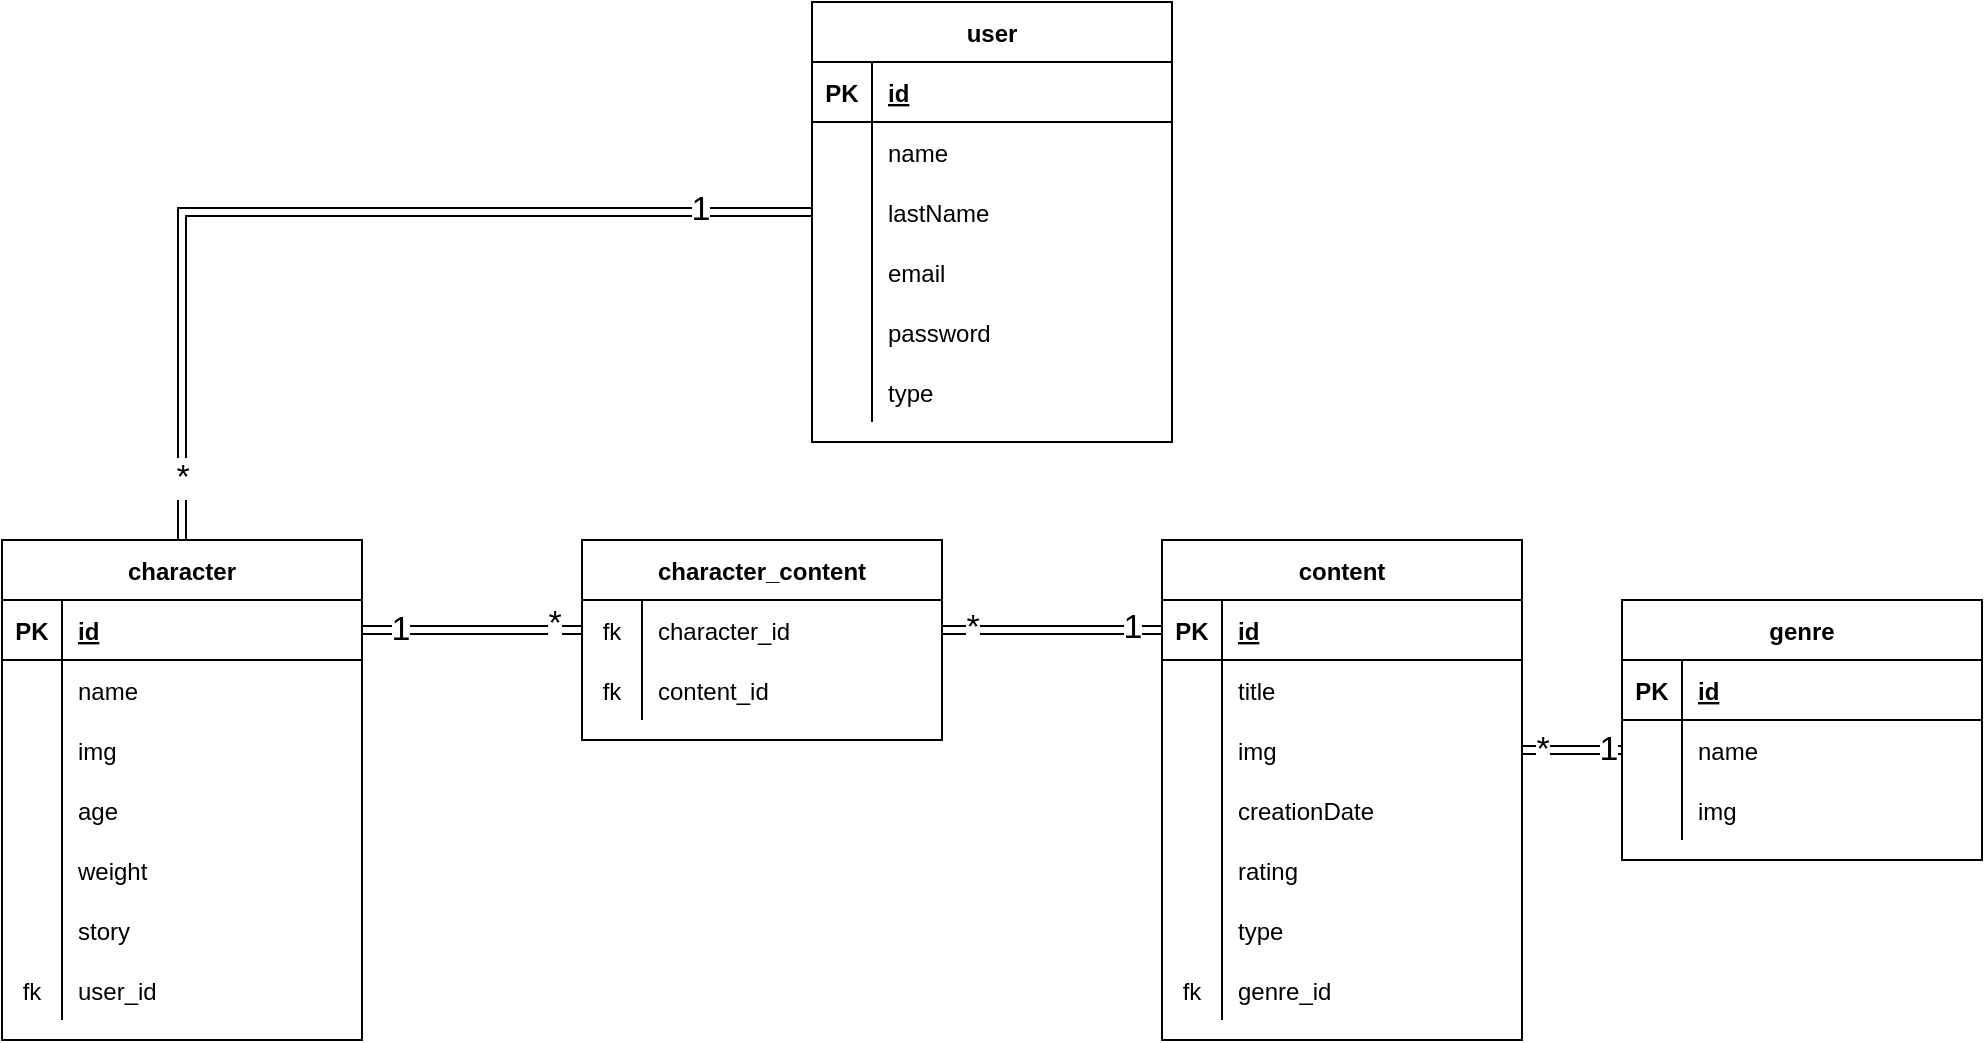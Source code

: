 <mxfile version="15.2.9" type="github" pages="2">
  <diagram id="C5RBs43oDa-KdzZeNtuy" name="Page-1">
    <mxGraphModel dx="925" dy="801" grid="1" gridSize="10" guides="1" tooltips="1" connect="1" arrows="1" fold="1" page="1" pageScale="1" pageWidth="1169" pageHeight="827" math="0" shadow="0">
      <root>
        <mxCell id="WIyWlLk6GJQsqaUBKTNV-0" />
        <mxCell id="WIyWlLk6GJQsqaUBKTNV-1" parent="WIyWlLk6GJQsqaUBKTNV-0" />
        <mxCell id="o0nJkp23As0G8Dm0HNmy-36" value="character" style="shape=table;startSize=30;container=1;collapsible=1;childLayout=tableLayout;fixedRows=1;rowLines=0;fontStyle=1;align=center;resizeLast=1;comic=0;" parent="WIyWlLk6GJQsqaUBKTNV-1" vertex="1">
          <mxGeometry x="90" y="429" width="180" height="250" as="geometry" />
        </mxCell>
        <mxCell id="o0nJkp23As0G8Dm0HNmy-37" value="" style="shape=partialRectangle;collapsible=0;dropTarget=0;pointerEvents=0;fillColor=none;top=0;left=0;bottom=1;right=0;points=[[0,0.5],[1,0.5]];portConstraint=eastwest;" parent="o0nJkp23As0G8Dm0HNmy-36" vertex="1">
          <mxGeometry y="30" width="180" height="30" as="geometry" />
        </mxCell>
        <mxCell id="o0nJkp23As0G8Dm0HNmy-38" value="PK" style="shape=partialRectangle;connectable=0;fillColor=none;top=0;left=0;bottom=0;right=0;fontStyle=1;overflow=hidden;" parent="o0nJkp23As0G8Dm0HNmy-37" vertex="1">
          <mxGeometry width="30" height="30" as="geometry">
            <mxRectangle width="30" height="30" as="alternateBounds" />
          </mxGeometry>
        </mxCell>
        <mxCell id="o0nJkp23As0G8Dm0HNmy-39" value="id" style="shape=partialRectangle;connectable=0;fillColor=none;top=0;left=0;bottom=0;right=0;align=left;spacingLeft=6;fontStyle=5;overflow=hidden;" parent="o0nJkp23As0G8Dm0HNmy-37" vertex="1">
          <mxGeometry x="30" width="150" height="30" as="geometry">
            <mxRectangle width="150" height="30" as="alternateBounds" />
          </mxGeometry>
        </mxCell>
        <mxCell id="o0nJkp23As0G8Dm0HNmy-40" value="" style="shape=partialRectangle;collapsible=0;dropTarget=0;pointerEvents=0;fillColor=none;top=0;left=0;bottom=0;right=0;points=[[0,0.5],[1,0.5]];portConstraint=eastwest;" parent="o0nJkp23As0G8Dm0HNmy-36" vertex="1">
          <mxGeometry y="60" width="180" height="30" as="geometry" />
        </mxCell>
        <mxCell id="o0nJkp23As0G8Dm0HNmy-41" value="" style="shape=partialRectangle;connectable=0;fillColor=none;top=0;left=0;bottom=0;right=0;editable=1;overflow=hidden;" parent="o0nJkp23As0G8Dm0HNmy-40" vertex="1">
          <mxGeometry width="30" height="30" as="geometry">
            <mxRectangle width="30" height="30" as="alternateBounds" />
          </mxGeometry>
        </mxCell>
        <mxCell id="o0nJkp23As0G8Dm0HNmy-42" value="name" style="shape=partialRectangle;connectable=0;fillColor=none;top=0;left=0;bottom=0;right=0;align=left;spacingLeft=6;overflow=hidden;" parent="o0nJkp23As0G8Dm0HNmy-40" vertex="1">
          <mxGeometry x="30" width="150" height="30" as="geometry">
            <mxRectangle width="150" height="30" as="alternateBounds" />
          </mxGeometry>
        </mxCell>
        <mxCell id="o0nJkp23As0G8Dm0HNmy-43" value="" style="shape=partialRectangle;collapsible=0;dropTarget=0;pointerEvents=0;fillColor=none;top=0;left=0;bottom=0;right=0;points=[[0,0.5],[1,0.5]];portConstraint=eastwest;" parent="o0nJkp23As0G8Dm0HNmy-36" vertex="1">
          <mxGeometry y="90" width="180" height="30" as="geometry" />
        </mxCell>
        <mxCell id="o0nJkp23As0G8Dm0HNmy-44" value="" style="shape=partialRectangle;connectable=0;fillColor=none;top=0;left=0;bottom=0;right=0;editable=1;overflow=hidden;" parent="o0nJkp23As0G8Dm0HNmy-43" vertex="1">
          <mxGeometry width="30" height="30" as="geometry">
            <mxRectangle width="30" height="30" as="alternateBounds" />
          </mxGeometry>
        </mxCell>
        <mxCell id="o0nJkp23As0G8Dm0HNmy-45" value="img" style="shape=partialRectangle;connectable=0;fillColor=none;top=0;left=0;bottom=0;right=0;align=left;spacingLeft=6;overflow=hidden;" parent="o0nJkp23As0G8Dm0HNmy-43" vertex="1">
          <mxGeometry x="30" width="150" height="30" as="geometry">
            <mxRectangle width="150" height="30" as="alternateBounds" />
          </mxGeometry>
        </mxCell>
        <mxCell id="o0nJkp23As0G8Dm0HNmy-46" value="" style="shape=partialRectangle;collapsible=0;dropTarget=0;pointerEvents=0;fillColor=none;top=0;left=0;bottom=0;right=0;points=[[0,0.5],[1,0.5]];portConstraint=eastwest;" parent="o0nJkp23As0G8Dm0HNmy-36" vertex="1">
          <mxGeometry y="120" width="180" height="30" as="geometry" />
        </mxCell>
        <mxCell id="o0nJkp23As0G8Dm0HNmy-47" value="" style="shape=partialRectangle;connectable=0;fillColor=none;top=0;left=0;bottom=0;right=0;editable=1;overflow=hidden;" parent="o0nJkp23As0G8Dm0HNmy-46" vertex="1">
          <mxGeometry width="30" height="30" as="geometry">
            <mxRectangle width="30" height="30" as="alternateBounds" />
          </mxGeometry>
        </mxCell>
        <mxCell id="o0nJkp23As0G8Dm0HNmy-48" value="age" style="shape=partialRectangle;connectable=0;fillColor=none;top=0;left=0;bottom=0;right=0;align=left;spacingLeft=6;overflow=hidden;" parent="o0nJkp23As0G8Dm0HNmy-46" vertex="1">
          <mxGeometry x="30" width="150" height="30" as="geometry">
            <mxRectangle width="150" height="30" as="alternateBounds" />
          </mxGeometry>
        </mxCell>
        <mxCell id="o0nJkp23As0G8Dm0HNmy-53" style="shape=partialRectangle;collapsible=0;dropTarget=0;pointerEvents=0;fillColor=none;top=0;left=0;bottom=0;right=0;points=[[0,0.5],[1,0.5]];portConstraint=eastwest;" parent="o0nJkp23As0G8Dm0HNmy-36" vertex="1">
          <mxGeometry y="150" width="180" height="30" as="geometry" />
        </mxCell>
        <mxCell id="o0nJkp23As0G8Dm0HNmy-54" style="shape=partialRectangle;connectable=0;fillColor=none;top=0;left=0;bottom=0;right=0;editable=1;overflow=hidden;" parent="o0nJkp23As0G8Dm0HNmy-53" vertex="1">
          <mxGeometry width="30" height="30" as="geometry">
            <mxRectangle width="30" height="30" as="alternateBounds" />
          </mxGeometry>
        </mxCell>
        <mxCell id="o0nJkp23As0G8Dm0HNmy-55" value="weight" style="shape=partialRectangle;connectable=0;fillColor=none;top=0;left=0;bottom=0;right=0;align=left;spacingLeft=6;overflow=hidden;" parent="o0nJkp23As0G8Dm0HNmy-53" vertex="1">
          <mxGeometry x="30" width="150" height="30" as="geometry">
            <mxRectangle width="150" height="30" as="alternateBounds" />
          </mxGeometry>
        </mxCell>
        <mxCell id="o0nJkp23As0G8Dm0HNmy-61" style="shape=partialRectangle;collapsible=0;dropTarget=0;pointerEvents=0;fillColor=none;top=0;left=0;bottom=0;right=0;points=[[0,0.5],[1,0.5]];portConstraint=eastwest;" parent="o0nJkp23As0G8Dm0HNmy-36" vertex="1">
          <mxGeometry y="180" width="180" height="30" as="geometry" />
        </mxCell>
        <mxCell id="o0nJkp23As0G8Dm0HNmy-62" style="shape=partialRectangle;connectable=0;fillColor=none;top=0;left=0;bottom=0;right=0;editable=1;overflow=hidden;" parent="o0nJkp23As0G8Dm0HNmy-61" vertex="1">
          <mxGeometry width="30" height="30" as="geometry">
            <mxRectangle width="30" height="30" as="alternateBounds" />
          </mxGeometry>
        </mxCell>
        <mxCell id="o0nJkp23As0G8Dm0HNmy-63" value="story" style="shape=partialRectangle;connectable=0;fillColor=none;top=0;left=0;bottom=0;right=0;align=left;spacingLeft=6;overflow=hidden;" parent="o0nJkp23As0G8Dm0HNmy-61" vertex="1">
          <mxGeometry x="30" width="150" height="30" as="geometry">
            <mxRectangle width="150" height="30" as="alternateBounds" />
          </mxGeometry>
        </mxCell>
        <mxCell id="1BX3ekUYuIO-wOVMaRBK-22" style="shape=partialRectangle;collapsible=0;dropTarget=0;pointerEvents=0;fillColor=none;top=0;left=0;bottom=0;right=0;points=[[0,0.5],[1,0.5]];portConstraint=eastwest;" vertex="1" parent="o0nJkp23As0G8Dm0HNmy-36">
          <mxGeometry y="210" width="180" height="30" as="geometry" />
        </mxCell>
        <mxCell id="1BX3ekUYuIO-wOVMaRBK-23" value="fk" style="shape=partialRectangle;connectable=0;fillColor=none;top=0;left=0;bottom=0;right=0;editable=1;overflow=hidden;" vertex="1" parent="1BX3ekUYuIO-wOVMaRBK-22">
          <mxGeometry width="30" height="30" as="geometry">
            <mxRectangle width="30" height="30" as="alternateBounds" />
          </mxGeometry>
        </mxCell>
        <mxCell id="1BX3ekUYuIO-wOVMaRBK-24" value="user_id" style="shape=partialRectangle;connectable=0;fillColor=none;top=0;left=0;bottom=0;right=0;align=left;spacingLeft=6;overflow=hidden;" vertex="1" parent="1BX3ekUYuIO-wOVMaRBK-22">
          <mxGeometry x="30" width="150" height="30" as="geometry">
            <mxRectangle width="150" height="30" as="alternateBounds" />
          </mxGeometry>
        </mxCell>
        <mxCell id="o0nJkp23As0G8Dm0HNmy-67" value="content" style="shape=table;startSize=30;container=1;collapsible=1;childLayout=tableLayout;fixedRows=1;rowLines=0;fontStyle=1;align=center;resizeLast=1;comic=0;" parent="WIyWlLk6GJQsqaUBKTNV-1" vertex="1">
          <mxGeometry x="670" y="429" width="180" height="250" as="geometry" />
        </mxCell>
        <mxCell id="o0nJkp23As0G8Dm0HNmy-68" value="" style="shape=partialRectangle;collapsible=0;dropTarget=0;pointerEvents=0;fillColor=none;top=0;left=0;bottom=1;right=0;points=[[0,0.5],[1,0.5]];portConstraint=eastwest;" parent="o0nJkp23As0G8Dm0HNmy-67" vertex="1">
          <mxGeometry y="30" width="180" height="30" as="geometry" />
        </mxCell>
        <mxCell id="o0nJkp23As0G8Dm0HNmy-69" value="PK" style="shape=partialRectangle;connectable=0;fillColor=none;top=0;left=0;bottom=0;right=0;fontStyle=1;overflow=hidden;" parent="o0nJkp23As0G8Dm0HNmy-68" vertex="1">
          <mxGeometry width="30" height="30" as="geometry">
            <mxRectangle width="30" height="30" as="alternateBounds" />
          </mxGeometry>
        </mxCell>
        <mxCell id="o0nJkp23As0G8Dm0HNmy-70" value="id" style="shape=partialRectangle;connectable=0;fillColor=none;top=0;left=0;bottom=0;right=0;align=left;spacingLeft=6;fontStyle=5;overflow=hidden;" parent="o0nJkp23As0G8Dm0HNmy-68" vertex="1">
          <mxGeometry x="30" width="150" height="30" as="geometry">
            <mxRectangle width="150" height="30" as="alternateBounds" />
          </mxGeometry>
        </mxCell>
        <mxCell id="o0nJkp23As0G8Dm0HNmy-71" value="" style="shape=partialRectangle;collapsible=0;dropTarget=0;pointerEvents=0;fillColor=none;top=0;left=0;bottom=0;right=0;points=[[0,0.5],[1,0.5]];portConstraint=eastwest;" parent="o0nJkp23As0G8Dm0HNmy-67" vertex="1">
          <mxGeometry y="60" width="180" height="30" as="geometry" />
        </mxCell>
        <mxCell id="o0nJkp23As0G8Dm0HNmy-72" value="" style="shape=partialRectangle;connectable=0;fillColor=none;top=0;left=0;bottom=0;right=0;editable=1;overflow=hidden;" parent="o0nJkp23As0G8Dm0HNmy-71" vertex="1">
          <mxGeometry width="30" height="30" as="geometry">
            <mxRectangle width="30" height="30" as="alternateBounds" />
          </mxGeometry>
        </mxCell>
        <mxCell id="o0nJkp23As0G8Dm0HNmy-73" value="title" style="shape=partialRectangle;connectable=0;fillColor=none;top=0;left=0;bottom=0;right=0;align=left;spacingLeft=6;overflow=hidden;" parent="o0nJkp23As0G8Dm0HNmy-71" vertex="1">
          <mxGeometry x="30" width="150" height="30" as="geometry">
            <mxRectangle width="150" height="30" as="alternateBounds" />
          </mxGeometry>
        </mxCell>
        <mxCell id="o0nJkp23As0G8Dm0HNmy-74" value="" style="shape=partialRectangle;collapsible=0;dropTarget=0;pointerEvents=0;fillColor=none;top=0;left=0;bottom=0;right=0;points=[[0,0.5],[1,0.5]];portConstraint=eastwest;" parent="o0nJkp23As0G8Dm0HNmy-67" vertex="1">
          <mxGeometry y="90" width="180" height="30" as="geometry" />
        </mxCell>
        <mxCell id="o0nJkp23As0G8Dm0HNmy-75" value="" style="shape=partialRectangle;connectable=0;fillColor=none;top=0;left=0;bottom=0;right=0;editable=1;overflow=hidden;" parent="o0nJkp23As0G8Dm0HNmy-74" vertex="1">
          <mxGeometry width="30" height="30" as="geometry">
            <mxRectangle width="30" height="30" as="alternateBounds" />
          </mxGeometry>
        </mxCell>
        <mxCell id="o0nJkp23As0G8Dm0HNmy-76" value="img" style="shape=partialRectangle;connectable=0;fillColor=none;top=0;left=0;bottom=0;right=0;align=left;spacingLeft=6;overflow=hidden;" parent="o0nJkp23As0G8Dm0HNmy-74" vertex="1">
          <mxGeometry x="30" width="150" height="30" as="geometry">
            <mxRectangle width="150" height="30" as="alternateBounds" />
          </mxGeometry>
        </mxCell>
        <mxCell id="o0nJkp23As0G8Dm0HNmy-77" value="" style="shape=partialRectangle;collapsible=0;dropTarget=0;pointerEvents=0;fillColor=none;top=0;left=0;bottom=0;right=0;points=[[0,0.5],[1,0.5]];portConstraint=eastwest;" parent="o0nJkp23As0G8Dm0HNmy-67" vertex="1">
          <mxGeometry y="120" width="180" height="30" as="geometry" />
        </mxCell>
        <mxCell id="o0nJkp23As0G8Dm0HNmy-78" value="" style="shape=partialRectangle;connectable=0;fillColor=none;top=0;left=0;bottom=0;right=0;editable=1;overflow=hidden;" parent="o0nJkp23As0G8Dm0HNmy-77" vertex="1">
          <mxGeometry width="30" height="30" as="geometry">
            <mxRectangle width="30" height="30" as="alternateBounds" />
          </mxGeometry>
        </mxCell>
        <mxCell id="o0nJkp23As0G8Dm0HNmy-79" value="creationDate" style="shape=partialRectangle;connectable=0;fillColor=none;top=0;left=0;bottom=0;right=0;align=left;spacingLeft=6;overflow=hidden;" parent="o0nJkp23As0G8Dm0HNmy-77" vertex="1">
          <mxGeometry x="30" width="150" height="30" as="geometry">
            <mxRectangle width="150" height="30" as="alternateBounds" />
          </mxGeometry>
        </mxCell>
        <mxCell id="o0nJkp23As0G8Dm0HNmy-80" style="shape=partialRectangle;collapsible=0;dropTarget=0;pointerEvents=0;fillColor=none;top=0;left=0;bottom=0;right=0;points=[[0,0.5],[1,0.5]];portConstraint=eastwest;" parent="o0nJkp23As0G8Dm0HNmy-67" vertex="1">
          <mxGeometry y="150" width="180" height="30" as="geometry" />
        </mxCell>
        <mxCell id="o0nJkp23As0G8Dm0HNmy-81" style="shape=partialRectangle;connectable=0;fillColor=none;top=0;left=0;bottom=0;right=0;editable=1;overflow=hidden;" parent="o0nJkp23As0G8Dm0HNmy-80" vertex="1">
          <mxGeometry width="30" height="30" as="geometry">
            <mxRectangle width="30" height="30" as="alternateBounds" />
          </mxGeometry>
        </mxCell>
        <mxCell id="o0nJkp23As0G8Dm0HNmy-82" value="rating" style="shape=partialRectangle;connectable=0;fillColor=none;top=0;left=0;bottom=0;right=0;align=left;spacingLeft=6;overflow=hidden;" parent="o0nJkp23As0G8Dm0HNmy-80" vertex="1">
          <mxGeometry x="30" width="150" height="30" as="geometry">
            <mxRectangle width="150" height="30" as="alternateBounds" />
          </mxGeometry>
        </mxCell>
        <mxCell id="o0nJkp23As0G8Dm0HNmy-105" style="shape=partialRectangle;collapsible=0;dropTarget=0;pointerEvents=0;fillColor=none;top=0;left=0;bottom=0;right=0;points=[[0,0.5],[1,0.5]];portConstraint=eastwest;" parent="o0nJkp23As0G8Dm0HNmy-67" vertex="1">
          <mxGeometry y="180" width="180" height="30" as="geometry" />
        </mxCell>
        <mxCell id="o0nJkp23As0G8Dm0HNmy-106" style="shape=partialRectangle;connectable=0;fillColor=none;top=0;left=0;bottom=0;right=0;editable=1;overflow=hidden;" parent="o0nJkp23As0G8Dm0HNmy-105" vertex="1">
          <mxGeometry width="30" height="30" as="geometry">
            <mxRectangle width="30" height="30" as="alternateBounds" />
          </mxGeometry>
        </mxCell>
        <mxCell id="o0nJkp23As0G8Dm0HNmy-107" value="type" style="shape=partialRectangle;connectable=0;fillColor=none;top=0;left=0;bottom=0;right=0;align=left;spacingLeft=6;overflow=hidden;" parent="o0nJkp23As0G8Dm0HNmy-105" vertex="1">
          <mxGeometry x="30" width="150" height="30" as="geometry">
            <mxRectangle width="150" height="30" as="alternateBounds" />
          </mxGeometry>
        </mxCell>
        <mxCell id="o0nJkp23As0G8Dm0HNmy-134" style="shape=partialRectangle;collapsible=0;dropTarget=0;pointerEvents=0;fillColor=none;top=0;left=0;bottom=0;right=0;points=[[0,0.5],[1,0.5]];portConstraint=eastwest;" parent="o0nJkp23As0G8Dm0HNmy-67" vertex="1">
          <mxGeometry y="210" width="180" height="30" as="geometry" />
        </mxCell>
        <mxCell id="o0nJkp23As0G8Dm0HNmy-135" value="fk" style="shape=partialRectangle;connectable=0;fillColor=none;top=0;left=0;bottom=0;right=0;editable=1;overflow=hidden;" parent="o0nJkp23As0G8Dm0HNmy-134" vertex="1">
          <mxGeometry width="30" height="30" as="geometry">
            <mxRectangle width="30" height="30" as="alternateBounds" />
          </mxGeometry>
        </mxCell>
        <mxCell id="o0nJkp23As0G8Dm0HNmy-136" value="genre_id" style="shape=partialRectangle;connectable=0;fillColor=none;top=0;left=0;bottom=0;right=0;align=left;spacingLeft=6;overflow=hidden;" parent="o0nJkp23As0G8Dm0HNmy-134" vertex="1">
          <mxGeometry x="30" width="150" height="30" as="geometry">
            <mxRectangle width="150" height="30" as="alternateBounds" />
          </mxGeometry>
        </mxCell>
        <mxCell id="o0nJkp23As0G8Dm0HNmy-89" value="genre" style="shape=table;startSize=30;container=1;collapsible=1;childLayout=tableLayout;fixedRows=1;rowLines=0;fontStyle=1;align=center;resizeLast=1;comic=0;" parent="WIyWlLk6GJQsqaUBKTNV-1" vertex="1">
          <mxGeometry x="900" y="459" width="180" height="130" as="geometry" />
        </mxCell>
        <mxCell id="o0nJkp23As0G8Dm0HNmy-90" value="" style="shape=partialRectangle;collapsible=0;dropTarget=0;pointerEvents=0;fillColor=none;top=0;left=0;bottom=1;right=0;points=[[0,0.5],[1,0.5]];portConstraint=eastwest;" parent="o0nJkp23As0G8Dm0HNmy-89" vertex="1">
          <mxGeometry y="30" width="180" height="30" as="geometry" />
        </mxCell>
        <mxCell id="o0nJkp23As0G8Dm0HNmy-91" value="PK" style="shape=partialRectangle;connectable=0;fillColor=none;top=0;left=0;bottom=0;right=0;fontStyle=1;overflow=hidden;" parent="o0nJkp23As0G8Dm0HNmy-90" vertex="1">
          <mxGeometry width="30" height="30" as="geometry">
            <mxRectangle width="30" height="30" as="alternateBounds" />
          </mxGeometry>
        </mxCell>
        <mxCell id="o0nJkp23As0G8Dm0HNmy-92" value="id" style="shape=partialRectangle;connectable=0;fillColor=none;top=0;left=0;bottom=0;right=0;align=left;spacingLeft=6;fontStyle=5;overflow=hidden;" parent="o0nJkp23As0G8Dm0HNmy-90" vertex="1">
          <mxGeometry x="30" width="150" height="30" as="geometry">
            <mxRectangle width="150" height="30" as="alternateBounds" />
          </mxGeometry>
        </mxCell>
        <mxCell id="o0nJkp23As0G8Dm0HNmy-93" value="" style="shape=partialRectangle;collapsible=0;dropTarget=0;pointerEvents=0;fillColor=none;top=0;left=0;bottom=0;right=0;points=[[0,0.5],[1,0.5]];portConstraint=eastwest;" parent="o0nJkp23As0G8Dm0HNmy-89" vertex="1">
          <mxGeometry y="60" width="180" height="30" as="geometry" />
        </mxCell>
        <mxCell id="o0nJkp23As0G8Dm0HNmy-94" value="" style="shape=partialRectangle;connectable=0;fillColor=none;top=0;left=0;bottom=0;right=0;editable=1;overflow=hidden;" parent="o0nJkp23As0G8Dm0HNmy-93" vertex="1">
          <mxGeometry width="30" height="30" as="geometry">
            <mxRectangle width="30" height="30" as="alternateBounds" />
          </mxGeometry>
        </mxCell>
        <mxCell id="o0nJkp23As0G8Dm0HNmy-95" value="name" style="shape=partialRectangle;connectable=0;fillColor=none;top=0;left=0;bottom=0;right=0;align=left;spacingLeft=6;overflow=hidden;" parent="o0nJkp23As0G8Dm0HNmy-93" vertex="1">
          <mxGeometry x="30" width="150" height="30" as="geometry">
            <mxRectangle width="150" height="30" as="alternateBounds" />
          </mxGeometry>
        </mxCell>
        <mxCell id="o0nJkp23As0G8Dm0HNmy-96" value="" style="shape=partialRectangle;collapsible=0;dropTarget=0;pointerEvents=0;fillColor=none;top=0;left=0;bottom=0;right=0;points=[[0,0.5],[1,0.5]];portConstraint=eastwest;" parent="o0nJkp23As0G8Dm0HNmy-89" vertex="1">
          <mxGeometry y="90" width="180" height="30" as="geometry" />
        </mxCell>
        <mxCell id="o0nJkp23As0G8Dm0HNmy-97" value="" style="shape=partialRectangle;connectable=0;fillColor=none;top=0;left=0;bottom=0;right=0;editable=1;overflow=hidden;" parent="o0nJkp23As0G8Dm0HNmy-96" vertex="1">
          <mxGeometry width="30" height="30" as="geometry">
            <mxRectangle width="30" height="30" as="alternateBounds" />
          </mxGeometry>
        </mxCell>
        <mxCell id="o0nJkp23As0G8Dm0HNmy-98" value="img" style="shape=partialRectangle;connectable=0;fillColor=none;top=0;left=0;bottom=0;right=0;align=left;spacingLeft=6;overflow=hidden;" parent="o0nJkp23As0G8Dm0HNmy-96" vertex="1">
          <mxGeometry x="30" width="150" height="30" as="geometry">
            <mxRectangle width="150" height="30" as="alternateBounds" />
          </mxGeometry>
        </mxCell>
        <mxCell id="o0nJkp23As0G8Dm0HNmy-108" style="edgeStyle=orthogonalEdgeStyle;rounded=0;orthogonalLoop=1;jettySize=auto;html=1;exitX=0;exitY=0.5;exitDx=0;exitDy=0;entryX=1;entryY=0.5;entryDx=0;entryDy=0;shape=link;" parent="WIyWlLk6GJQsqaUBKTNV-1" source="o0nJkp23As0G8Dm0HNmy-93" target="o0nJkp23As0G8Dm0HNmy-74" edge="1">
          <mxGeometry relative="1" as="geometry" />
        </mxCell>
        <mxCell id="o0nJkp23As0G8Dm0HNmy-109" value="*" style="edgeLabel;html=1;align=center;verticalAlign=middle;resizable=0;points=[];fontSize=17;" parent="o0nJkp23As0G8Dm0HNmy-108" vertex="1" connectable="0">
          <mxGeometry x="0.612" relative="1" as="geometry">
            <mxPoint as="offset" />
          </mxGeometry>
        </mxCell>
        <mxCell id="o0nJkp23As0G8Dm0HNmy-110" value="1" style="edgeLabel;html=1;align=center;verticalAlign=middle;resizable=0;points=[];fontSize=17;" parent="o0nJkp23As0G8Dm0HNmy-108" vertex="1" connectable="0">
          <mxGeometry x="-0.884" y="-1" relative="1" as="geometry">
            <mxPoint x="-4" y="1" as="offset" />
          </mxGeometry>
        </mxCell>
        <mxCell id="o0nJkp23As0G8Dm0HNmy-114" value="character_content" style="shape=table;startSize=30;container=1;collapsible=1;childLayout=tableLayout;fixedRows=1;rowLines=0;fontStyle=1;align=center;resizeLast=1;comic=0;" parent="WIyWlLk6GJQsqaUBKTNV-1" vertex="1">
          <mxGeometry x="380" y="429" width="180" height="100" as="geometry" />
        </mxCell>
        <mxCell id="o0nJkp23As0G8Dm0HNmy-118" value="" style="shape=partialRectangle;collapsible=0;dropTarget=0;pointerEvents=0;fillColor=none;top=0;left=0;bottom=0;right=0;points=[[0,0.5],[1,0.5]];portConstraint=eastwest;" parent="o0nJkp23As0G8Dm0HNmy-114" vertex="1">
          <mxGeometry y="30" width="180" height="30" as="geometry" />
        </mxCell>
        <mxCell id="o0nJkp23As0G8Dm0HNmy-119" value="fk" style="shape=partialRectangle;connectable=0;fillColor=none;top=0;left=0;bottom=0;right=0;editable=1;overflow=hidden;" parent="o0nJkp23As0G8Dm0HNmy-118" vertex="1">
          <mxGeometry width="30" height="30" as="geometry">
            <mxRectangle width="30" height="30" as="alternateBounds" />
          </mxGeometry>
        </mxCell>
        <mxCell id="o0nJkp23As0G8Dm0HNmy-120" value="character_id" style="shape=partialRectangle;connectable=0;fillColor=none;top=0;left=0;bottom=0;right=0;align=left;spacingLeft=6;overflow=hidden;" parent="o0nJkp23As0G8Dm0HNmy-118" vertex="1">
          <mxGeometry x="30" width="150" height="30" as="geometry">
            <mxRectangle width="150" height="30" as="alternateBounds" />
          </mxGeometry>
        </mxCell>
        <mxCell id="o0nJkp23As0G8Dm0HNmy-121" value="" style="shape=partialRectangle;collapsible=0;dropTarget=0;pointerEvents=0;fillColor=none;top=0;left=0;bottom=0;right=0;points=[[0,0.5],[1,0.5]];portConstraint=eastwest;" parent="o0nJkp23As0G8Dm0HNmy-114" vertex="1">
          <mxGeometry y="60" width="180" height="30" as="geometry" />
        </mxCell>
        <mxCell id="o0nJkp23As0G8Dm0HNmy-122" value="fk" style="shape=partialRectangle;connectable=0;fillColor=none;top=0;left=0;bottom=0;right=0;editable=1;overflow=hidden;" parent="o0nJkp23As0G8Dm0HNmy-121" vertex="1">
          <mxGeometry width="30" height="30" as="geometry">
            <mxRectangle width="30" height="30" as="alternateBounds" />
          </mxGeometry>
        </mxCell>
        <mxCell id="o0nJkp23As0G8Dm0HNmy-123" value="content_id" style="shape=partialRectangle;connectable=0;fillColor=none;top=0;left=0;bottom=0;right=0;align=left;spacingLeft=6;overflow=hidden;" parent="o0nJkp23As0G8Dm0HNmy-121" vertex="1">
          <mxGeometry x="30" width="150" height="30" as="geometry">
            <mxRectangle width="150" height="30" as="alternateBounds" />
          </mxGeometry>
        </mxCell>
        <mxCell id="o0nJkp23As0G8Dm0HNmy-127" style="edgeStyle=orthogonalEdgeStyle;shape=link;rounded=0;orthogonalLoop=1;jettySize=auto;html=1;exitX=0;exitY=0.5;exitDx=0;exitDy=0;entryX=1;entryY=0.5;entryDx=0;entryDy=0;fontSize=17;" parent="WIyWlLk6GJQsqaUBKTNV-1" source="o0nJkp23As0G8Dm0HNmy-68" target="o0nJkp23As0G8Dm0HNmy-118" edge="1">
          <mxGeometry relative="1" as="geometry" />
        </mxCell>
        <mxCell id="o0nJkp23As0G8Dm0HNmy-132" value="1" style="edgeLabel;html=1;align=center;verticalAlign=middle;resizable=0;points=[];fontSize=17;" parent="o0nJkp23As0G8Dm0HNmy-127" vertex="1" connectable="0">
          <mxGeometry x="-0.718" y="-1" relative="1" as="geometry">
            <mxPoint as="offset" />
          </mxGeometry>
        </mxCell>
        <mxCell id="o0nJkp23As0G8Dm0HNmy-133" value="*" style="edgeLabel;html=1;align=center;verticalAlign=middle;resizable=0;points=[];fontSize=17;" parent="o0nJkp23As0G8Dm0HNmy-127" vertex="1" connectable="0">
          <mxGeometry x="0.736" y="-1" relative="1" as="geometry">
            <mxPoint as="offset" />
          </mxGeometry>
        </mxCell>
        <mxCell id="o0nJkp23As0G8Dm0HNmy-128" style="edgeStyle=orthogonalEdgeStyle;shape=link;rounded=0;orthogonalLoop=1;jettySize=auto;html=1;exitX=1;exitY=0.5;exitDx=0;exitDy=0;entryX=0;entryY=0.5;entryDx=0;entryDy=0;fontSize=17;" parent="WIyWlLk6GJQsqaUBKTNV-1" source="o0nJkp23As0G8Dm0HNmy-37" target="o0nJkp23As0G8Dm0HNmy-118" edge="1">
          <mxGeometry relative="1" as="geometry" />
        </mxCell>
        <mxCell id="o0nJkp23As0G8Dm0HNmy-129" value="1" style="edgeLabel;html=1;align=center;verticalAlign=middle;resizable=0;points=[];fontSize=17;" parent="o0nJkp23As0G8Dm0HNmy-128" vertex="1" connectable="0">
          <mxGeometry x="-0.661" y="1" relative="1" as="geometry">
            <mxPoint y="1" as="offset" />
          </mxGeometry>
        </mxCell>
        <mxCell id="o0nJkp23As0G8Dm0HNmy-131" value="*" style="edgeLabel;html=1;align=center;verticalAlign=middle;resizable=0;points=[];fontSize=17;" parent="o0nJkp23As0G8Dm0HNmy-128" vertex="1" connectable="0">
          <mxGeometry x="0.733" y="3" relative="1" as="geometry">
            <mxPoint as="offset" />
          </mxGeometry>
        </mxCell>
        <mxCell id="1BX3ekUYuIO-wOVMaRBK-0" value="user" style="shape=table;startSize=30;container=1;collapsible=1;childLayout=tableLayout;fixedRows=1;rowLines=0;fontStyle=1;align=center;resizeLast=1;comic=0;" vertex="1" parent="WIyWlLk6GJQsqaUBKTNV-1">
          <mxGeometry x="495" y="160" width="180" height="220" as="geometry" />
        </mxCell>
        <mxCell id="1BX3ekUYuIO-wOVMaRBK-1" value="" style="shape=partialRectangle;collapsible=0;dropTarget=0;pointerEvents=0;fillColor=none;top=0;left=0;bottom=1;right=0;points=[[0,0.5],[1,0.5]];portConstraint=eastwest;" vertex="1" parent="1BX3ekUYuIO-wOVMaRBK-0">
          <mxGeometry y="30" width="180" height="30" as="geometry" />
        </mxCell>
        <mxCell id="1BX3ekUYuIO-wOVMaRBK-2" value="PK" style="shape=partialRectangle;connectable=0;fillColor=none;top=0;left=0;bottom=0;right=0;fontStyle=1;overflow=hidden;" vertex="1" parent="1BX3ekUYuIO-wOVMaRBK-1">
          <mxGeometry width="30" height="30" as="geometry">
            <mxRectangle width="30" height="30" as="alternateBounds" />
          </mxGeometry>
        </mxCell>
        <mxCell id="1BX3ekUYuIO-wOVMaRBK-3" value="id" style="shape=partialRectangle;connectable=0;fillColor=none;top=0;left=0;bottom=0;right=0;align=left;spacingLeft=6;fontStyle=5;overflow=hidden;" vertex="1" parent="1BX3ekUYuIO-wOVMaRBK-1">
          <mxGeometry x="30" width="150" height="30" as="geometry">
            <mxRectangle width="150" height="30" as="alternateBounds" />
          </mxGeometry>
        </mxCell>
        <mxCell id="1BX3ekUYuIO-wOVMaRBK-4" value="" style="shape=partialRectangle;collapsible=0;dropTarget=0;pointerEvents=0;fillColor=none;top=0;left=0;bottom=0;right=0;points=[[0,0.5],[1,0.5]];portConstraint=eastwest;" vertex="1" parent="1BX3ekUYuIO-wOVMaRBK-0">
          <mxGeometry y="60" width="180" height="30" as="geometry" />
        </mxCell>
        <mxCell id="1BX3ekUYuIO-wOVMaRBK-5" value="" style="shape=partialRectangle;connectable=0;fillColor=none;top=0;left=0;bottom=0;right=0;editable=1;overflow=hidden;" vertex="1" parent="1BX3ekUYuIO-wOVMaRBK-4">
          <mxGeometry width="30" height="30" as="geometry">
            <mxRectangle width="30" height="30" as="alternateBounds" />
          </mxGeometry>
        </mxCell>
        <mxCell id="1BX3ekUYuIO-wOVMaRBK-6" value="name" style="shape=partialRectangle;connectable=0;fillColor=none;top=0;left=0;bottom=0;right=0;align=left;spacingLeft=6;overflow=hidden;" vertex="1" parent="1BX3ekUYuIO-wOVMaRBK-4">
          <mxGeometry x="30" width="150" height="30" as="geometry">
            <mxRectangle width="150" height="30" as="alternateBounds" />
          </mxGeometry>
        </mxCell>
        <mxCell id="1BX3ekUYuIO-wOVMaRBK-7" value="" style="shape=partialRectangle;collapsible=0;dropTarget=0;pointerEvents=0;fillColor=none;top=0;left=0;bottom=0;right=0;points=[[0,0.5],[1,0.5]];portConstraint=eastwest;" vertex="1" parent="1BX3ekUYuIO-wOVMaRBK-0">
          <mxGeometry y="90" width="180" height="30" as="geometry" />
        </mxCell>
        <mxCell id="1BX3ekUYuIO-wOVMaRBK-8" value="" style="shape=partialRectangle;connectable=0;fillColor=none;top=0;left=0;bottom=0;right=0;editable=1;overflow=hidden;" vertex="1" parent="1BX3ekUYuIO-wOVMaRBK-7">
          <mxGeometry width="30" height="30" as="geometry">
            <mxRectangle width="30" height="30" as="alternateBounds" />
          </mxGeometry>
        </mxCell>
        <mxCell id="1BX3ekUYuIO-wOVMaRBK-9" value="lastName" style="shape=partialRectangle;connectable=0;fillColor=none;top=0;left=0;bottom=0;right=0;align=left;spacingLeft=6;overflow=hidden;" vertex="1" parent="1BX3ekUYuIO-wOVMaRBK-7">
          <mxGeometry x="30" width="150" height="30" as="geometry">
            <mxRectangle width="150" height="30" as="alternateBounds" />
          </mxGeometry>
        </mxCell>
        <mxCell id="1BX3ekUYuIO-wOVMaRBK-10" value="" style="shape=partialRectangle;collapsible=0;dropTarget=0;pointerEvents=0;fillColor=none;top=0;left=0;bottom=0;right=0;points=[[0,0.5],[1,0.5]];portConstraint=eastwest;" vertex="1" parent="1BX3ekUYuIO-wOVMaRBK-0">
          <mxGeometry y="120" width="180" height="30" as="geometry" />
        </mxCell>
        <mxCell id="1BX3ekUYuIO-wOVMaRBK-11" value="" style="shape=partialRectangle;connectable=0;fillColor=none;top=0;left=0;bottom=0;right=0;editable=1;overflow=hidden;" vertex="1" parent="1BX3ekUYuIO-wOVMaRBK-10">
          <mxGeometry width="30" height="30" as="geometry">
            <mxRectangle width="30" height="30" as="alternateBounds" />
          </mxGeometry>
        </mxCell>
        <mxCell id="1BX3ekUYuIO-wOVMaRBK-12" value="email" style="shape=partialRectangle;connectable=0;fillColor=none;top=0;left=0;bottom=0;right=0;align=left;spacingLeft=6;overflow=hidden;" vertex="1" parent="1BX3ekUYuIO-wOVMaRBK-10">
          <mxGeometry x="30" width="150" height="30" as="geometry">
            <mxRectangle width="150" height="30" as="alternateBounds" />
          </mxGeometry>
        </mxCell>
        <mxCell id="1BX3ekUYuIO-wOVMaRBK-13" style="shape=partialRectangle;collapsible=0;dropTarget=0;pointerEvents=0;fillColor=none;top=0;left=0;bottom=0;right=0;points=[[0,0.5],[1,0.5]];portConstraint=eastwest;" vertex="1" parent="1BX3ekUYuIO-wOVMaRBK-0">
          <mxGeometry y="150" width="180" height="30" as="geometry" />
        </mxCell>
        <mxCell id="1BX3ekUYuIO-wOVMaRBK-14" style="shape=partialRectangle;connectable=0;fillColor=none;top=0;left=0;bottom=0;right=0;editable=1;overflow=hidden;" vertex="1" parent="1BX3ekUYuIO-wOVMaRBK-13">
          <mxGeometry width="30" height="30" as="geometry">
            <mxRectangle width="30" height="30" as="alternateBounds" />
          </mxGeometry>
        </mxCell>
        <mxCell id="1BX3ekUYuIO-wOVMaRBK-15" value="password" style="shape=partialRectangle;connectable=0;fillColor=none;top=0;left=0;bottom=0;right=0;align=left;spacingLeft=6;overflow=hidden;" vertex="1" parent="1BX3ekUYuIO-wOVMaRBK-13">
          <mxGeometry x="30" width="150" height="30" as="geometry">
            <mxRectangle width="150" height="30" as="alternateBounds" />
          </mxGeometry>
        </mxCell>
        <mxCell id="1BX3ekUYuIO-wOVMaRBK-16" style="shape=partialRectangle;collapsible=0;dropTarget=0;pointerEvents=0;fillColor=none;top=0;left=0;bottom=0;right=0;points=[[0,0.5],[1,0.5]];portConstraint=eastwest;" vertex="1" parent="1BX3ekUYuIO-wOVMaRBK-0">
          <mxGeometry y="180" width="180" height="30" as="geometry" />
        </mxCell>
        <mxCell id="1BX3ekUYuIO-wOVMaRBK-17" style="shape=partialRectangle;connectable=0;fillColor=none;top=0;left=0;bottom=0;right=0;editable=1;overflow=hidden;" vertex="1" parent="1BX3ekUYuIO-wOVMaRBK-16">
          <mxGeometry width="30" height="30" as="geometry">
            <mxRectangle width="30" height="30" as="alternateBounds" />
          </mxGeometry>
        </mxCell>
        <mxCell id="1BX3ekUYuIO-wOVMaRBK-18" value="type" style="shape=partialRectangle;connectable=0;fillColor=none;top=0;left=0;bottom=0;right=0;align=left;spacingLeft=6;overflow=hidden;" vertex="1" parent="1BX3ekUYuIO-wOVMaRBK-16">
          <mxGeometry x="30" width="150" height="30" as="geometry">
            <mxRectangle width="150" height="30" as="alternateBounds" />
          </mxGeometry>
        </mxCell>
        <mxCell id="1BX3ekUYuIO-wOVMaRBK-19" style="edgeStyle=orthogonalEdgeStyle;rounded=0;orthogonalLoop=1;jettySize=auto;html=1;fontSize=13;shape=link;" edge="1" parent="WIyWlLk6GJQsqaUBKTNV-1" source="1BX3ekUYuIO-wOVMaRBK-7" target="o0nJkp23As0G8Dm0HNmy-36">
          <mxGeometry relative="1" as="geometry" />
        </mxCell>
        <mxCell id="1BX3ekUYuIO-wOVMaRBK-20" value="1" style="edgeLabel;html=1;align=center;verticalAlign=middle;resizable=0;points=[];fontSize=17;" vertex="1" connectable="0" parent="1BX3ekUYuIO-wOVMaRBK-19">
          <mxGeometry x="-0.766" y="-1" relative="1" as="geometry">
            <mxPoint as="offset" />
          </mxGeometry>
        </mxCell>
        <mxCell id="1BX3ekUYuIO-wOVMaRBK-21" value="*" style="edgeLabel;html=1;align=center;verticalAlign=middle;resizable=0;points=[];fontSize=17;" vertex="1" connectable="0" parent="1BX3ekUYuIO-wOVMaRBK-19">
          <mxGeometry x="0.871" y="1" relative="1" as="geometry">
            <mxPoint x="-1" as="offset" />
          </mxGeometry>
        </mxCell>
      </root>
    </mxGraphModel>
  </diagram>
  <diagram id="Fz_ZsCotvR6X_32Q0fPo" name="Page-2">
    <mxGraphModel dx="1426" dy="801" grid="1" gridSize="10" guides="1" tooltips="1" connect="1" arrows="1" fold="1" page="1" pageScale="1" pageWidth="1169" pageHeight="827" math="0" shadow="0">
      <root>
        <mxCell id="3x-oYYtU-sgcc_C9mArE-0" />
        <mxCell id="3x-oYYtU-sgcc_C9mArE-1" parent="3x-oYYtU-sgcc_C9mArE-0" />
        <mxCell id="3x-oYYtU-sgcc_C9mArE-18" style="edgeStyle=orthogonalEdgeStyle;rounded=0;orthogonalLoop=1;jettySize=auto;html=1;exitX=0.5;exitY=0.5;exitDx=0;exitDy=0;exitPerimeter=0;fontSize=17;fillColor=#ffe6cc;strokeColor=#d79b00;" edge="1" parent="3x-oYYtU-sgcc_C9mArE-1" source="3x-oYYtU-sgcc_C9mArE-2" target="3x-oYYtU-sgcc_C9mArE-7">
          <mxGeometry relative="1" as="geometry" />
        </mxCell>
        <mxCell id="3x-oYYtU-sgcc_C9mArE-2" value="frontend" style="shape=umlActor;verticalLabelPosition=bottom;verticalAlign=top;html=1;outlineConnect=0;comic=0;fontSize=17;" vertex="1" parent="3x-oYYtU-sgcc_C9mArE-1">
          <mxGeometry x="30" y="384" width="30" height="60" as="geometry" />
        </mxCell>
        <mxCell id="3x-oYYtU-sgcc_C9mArE-4" value="" style="rounded=0;whiteSpace=wrap;html=1;comic=0;fontSize=17;fillColor=none;" vertex="1" parent="3x-oYYtU-sgcc_C9mArE-1">
          <mxGeometry x="150" y="40" width="970" height="760" as="geometry" />
        </mxCell>
        <mxCell id="3x-oYYtU-sgcc_C9mArE-23" style="edgeStyle=orthogonalEdgeStyle;rounded=0;orthogonalLoop=1;jettySize=auto;html=1;exitX=0.15;exitY=0.05;exitDx=0;exitDy=0;exitPerimeter=0;entryX=0.5;entryY=1;entryDx=0;entryDy=0;fontSize=17;fillColor=#d5e8d4;strokeColor=#82b366;" edge="1" parent="3x-oYYtU-sgcc_C9mArE-1" source="3x-oYYtU-sgcc_C9mArE-5" target="3x-oYYtU-sgcc_C9mArE-16">
          <mxGeometry relative="1" as="geometry">
            <Array as="points">
              <mxPoint x="1090" y="427" />
              <mxPoint x="1090" y="270" />
              <mxPoint x="938" y="270" />
            </Array>
          </mxGeometry>
        </mxCell>
        <mxCell id="3x-oYYtU-sgcc_C9mArE-88" style="edgeStyle=orthogonalEdgeStyle;rounded=0;orthogonalLoop=1;jettySize=auto;html=1;exitX=0;exitY=0.5;exitDx=0;exitDy=0;entryX=0.5;entryY=1;entryDx=0;entryDy=0;fontSize=13;fillColor=#d5e8d4;strokeColor=#82b366;" edge="1" parent="3x-oYYtU-sgcc_C9mArE-1" source="3x-oYYtU-sgcc_C9mArE-5" target="3x-oYYtU-sgcc_C9mArE-67">
          <mxGeometry relative="1" as="geometry" />
        </mxCell>
        <mxCell id="3x-oYYtU-sgcc_C9mArE-90" style="edgeStyle=orthogonalEdgeStyle;rounded=0;orthogonalLoop=1;jettySize=auto;html=1;exitX=0.15;exitY=0.95;exitDx=0;exitDy=0;exitPerimeter=0;entryX=1;entryY=0.75;entryDx=0;entryDy=0;fontSize=13;fillColor=#d5e8d4;strokeColor=#82b366;" edge="1" parent="3x-oYYtU-sgcc_C9mArE-1" source="3x-oYYtU-sgcc_C9mArE-5" target="3x-oYYtU-sgcc_C9mArE-76">
          <mxGeometry relative="1" as="geometry">
            <Array as="points">
              <mxPoint x="1089" y="555" />
            </Array>
          </mxGeometry>
        </mxCell>
        <mxCell id="3x-oYYtU-sgcc_C9mArE-92" style="edgeStyle=orthogonalEdgeStyle;rounded=0;orthogonalLoop=1;jettySize=auto;html=1;exitX=0.5;exitY=1;exitDx=0;exitDy=0;entryX=0.5;entryY=1;entryDx=0;entryDy=0;fontSize=13;fillColor=#d5e8d4;strokeColor=#82b366;" edge="1" parent="3x-oYYtU-sgcc_C9mArE-1" source="3x-oYYtU-sgcc_C9mArE-5" target="3x-oYYtU-sgcc_C9mArE-85">
          <mxGeometry relative="1" as="geometry" />
        </mxCell>
        <mxCell id="3x-oYYtU-sgcc_C9mArE-5" value="db" style="shape=datastore;whiteSpace=wrap;html=1;comic=0;fontSize=17;" vertex="1" parent="3x-oYYtU-sgcc_C9mArE-1">
          <mxGeometry x="1080" y="424" width="60" height="60" as="geometry" />
        </mxCell>
        <mxCell id="3x-oYYtU-sgcc_C9mArE-6" style="edgeStyle=orthogonalEdgeStyle;shape=link;rounded=0;orthogonalLoop=1;jettySize=auto;html=1;exitX=0.5;exitY=1;exitDx=0;exitDy=0;fontSize=17;" edge="1" parent="3x-oYYtU-sgcc_C9mArE-1" source="3x-oYYtU-sgcc_C9mArE-4" target="3x-oYYtU-sgcc_C9mArE-4">
          <mxGeometry relative="1" as="geometry" />
        </mxCell>
        <mxCell id="3x-oYYtU-sgcc_C9mArE-19" style="edgeStyle=orthogonalEdgeStyle;rounded=0;orthogonalLoop=1;jettySize=auto;html=1;exitX=0.75;exitY=0;exitDx=0;exitDy=0;entryX=0;entryY=0.375;entryDx=0;entryDy=0;entryPerimeter=0;fontSize=17;fillColor=#ffe6cc;strokeColor=#d79b00;" edge="1" parent="3x-oYYtU-sgcc_C9mArE-1" source="3x-oYYtU-sgcc_C9mArE-7" target="3x-oYYtU-sgcc_C9mArE-11">
          <mxGeometry relative="1" as="geometry" />
        </mxCell>
        <mxCell id="3x-oYYtU-sgcc_C9mArE-7" value="server.js" style="rounded=1;whiteSpace=wrap;html=1;comic=0;fontSize=17;fillColor=default;" vertex="1" parent="3x-oYYtU-sgcc_C9mArE-1">
          <mxGeometry x="170" y="424" width="120" height="60" as="geometry" />
        </mxCell>
        <mxCell id="3x-oYYtU-sgcc_C9mArE-9" value="" style="rounded=0;whiteSpace=wrap;html=1;comic=0;fontSize=17;fillColor=none;" vertex="1" parent="3x-oYYtU-sgcc_C9mArE-1">
          <mxGeometry x="320" y="153.5" width="200" height="600" as="geometry" />
        </mxCell>
        <mxCell id="3x-oYYtU-sgcc_C9mArE-10" value="" style="rounded=0;whiteSpace=wrap;html=1;comic=0;fontSize=17;fillColor=none;" vertex="1" parent="3x-oYYtU-sgcc_C9mArE-1">
          <mxGeometry x="560" y="150" width="480" height="630" as="geometry" />
        </mxCell>
        <mxCell id="3x-oYYtU-sgcc_C9mArE-93" style="edgeStyle=orthogonalEdgeStyle;rounded=0;orthogonalLoop=1;jettySize=auto;html=1;exitX=1;exitY=0.5;exitDx=0;exitDy=0;entryX=0;entryY=0.25;entryDx=0;entryDy=0;fontSize=13;fillColor=#ffe6cc;strokeColor=#d79b00;" edge="1" parent="3x-oYYtU-sgcc_C9mArE-1" source="3x-oYYtU-sgcc_C9mArE-11" target="3x-oYYtU-sgcc_C9mArE-62">
          <mxGeometry relative="1" as="geometry">
            <Array as="points">
              <mxPoint x="530" y="324" />
              <mxPoint x="530" y="368" />
            </Array>
          </mxGeometry>
        </mxCell>
        <mxCell id="3x-oYYtU-sgcc_C9mArE-94" style="edgeStyle=orthogonalEdgeStyle;rounded=0;orthogonalLoop=1;jettySize=auto;html=1;exitX=1;exitY=0.75;exitDx=0;exitDy=0;entryX=0;entryY=0.5;entryDx=0;entryDy=0;fontSize=13;fillColor=#ffe6cc;strokeColor=#d79b00;" edge="1" parent="3x-oYYtU-sgcc_C9mArE-1" source="3x-oYYtU-sgcc_C9mArE-11" target="3x-oYYtU-sgcc_C9mArE-71">
          <mxGeometry relative="1" as="geometry">
            <Array as="points">
              <mxPoint x="530" y="339" />
              <mxPoint x="530" y="540" />
            </Array>
          </mxGeometry>
        </mxCell>
        <mxCell id="3x-oYYtU-sgcc_C9mArE-95" style="edgeStyle=orthogonalEdgeStyle;rounded=0;orthogonalLoop=1;jettySize=auto;html=1;exitX=1;exitY=1;exitDx=0;exitDy=0;entryX=0;entryY=0.5;entryDx=0;entryDy=0;fontSize=13;fillColor=#ffe6cc;strokeColor=#d79b00;" edge="1" parent="3x-oYYtU-sgcc_C9mArE-1" source="3x-oYYtU-sgcc_C9mArE-11" target="3x-oYYtU-sgcc_C9mArE-80">
          <mxGeometry relative="1" as="geometry">
            <Array as="points">
              <mxPoint x="530" y="354" />
              <mxPoint x="530" y="690" />
            </Array>
          </mxGeometry>
        </mxCell>
        <mxCell id="3x-oYYtU-sgcc_C9mArE-96" style="edgeStyle=orthogonalEdgeStyle;rounded=0;orthogonalLoop=1;jettySize=auto;html=1;exitX=1;exitY=0.25;exitDx=0;exitDy=0;entryX=0.004;entryY=0.408;entryDx=0;entryDy=0;entryPerimeter=0;fontSize=13;fillColor=#ffe6cc;strokeColor=#d79b00;" edge="1" parent="3x-oYYtU-sgcc_C9mArE-1" source="3x-oYYtU-sgcc_C9mArE-11" target="3x-oYYtU-sgcc_C9mArE-14">
          <mxGeometry relative="1" as="geometry">
            <Array as="points">
              <mxPoint x="530" y="309" />
              <mxPoint x="530" y="215" />
            </Array>
          </mxGeometry>
        </mxCell>
        <mxCell id="3x-oYYtU-sgcc_C9mArE-11" value="routes.js" style="rounded=1;whiteSpace=wrap;html=1;comic=0;fontSize=17;fillColor=default;" vertex="1" parent="3x-oYYtU-sgcc_C9mArE-1">
          <mxGeometry x="360" y="293.5" width="120" height="60" as="geometry" />
        </mxCell>
        <mxCell id="ADREH9nLnKt7PQvsCFuF-1" style="edgeStyle=orthogonalEdgeStyle;rounded=0;orthogonalLoop=1;jettySize=auto;html=1;exitX=0;exitY=0.5;exitDx=0;exitDy=0;fontSize=17;fillColor=#d5e8d4;strokeColor=#82b366;" edge="1" parent="3x-oYYtU-sgcc_C9mArE-1" source="3x-oYYtU-sgcc_C9mArE-12" target="3x-oYYtU-sgcc_C9mArE-2">
          <mxGeometry relative="1" as="geometry" />
        </mxCell>
        <mxCell id="3x-oYYtU-sgcc_C9mArE-12" value="response.js" style="rounded=1;whiteSpace=wrap;html=1;comic=0;fontSize=17;fillColor=default;" vertex="1" parent="3x-oYYtU-sgcc_C9mArE-1">
          <mxGeometry x="360" y="543.5" width="120" height="60" as="geometry" />
        </mxCell>
        <mxCell id="3x-oYYtU-sgcc_C9mArE-13" value="" style="rounded=1;whiteSpace=wrap;html=1;comic=0;fontSize=17;fillColor=none;" vertex="1" parent="3x-oYYtU-sgcc_C9mArE-1">
          <mxGeometry x="580" y="161" width="440" height="139" as="geometry" />
        </mxCell>
        <mxCell id="3x-oYYtU-sgcc_C9mArE-20" style="edgeStyle=orthogonalEdgeStyle;rounded=0;orthogonalLoop=1;jettySize=auto;html=1;exitX=0.75;exitY=0;exitDx=0;exitDy=0;entryX=0.25;entryY=0;entryDx=0;entryDy=0;fontSize=17;fillColor=#ffe6cc;strokeColor=#d79b00;" edge="1" parent="3x-oYYtU-sgcc_C9mArE-1" source="3x-oYYtU-sgcc_C9mArE-14" target="3x-oYYtU-sgcc_C9mArE-15">
          <mxGeometry relative="1" as="geometry" />
        </mxCell>
        <mxCell id="3x-oYYtU-sgcc_C9mArE-98" style="edgeStyle=orthogonalEdgeStyle;rounded=0;orthogonalLoop=1;jettySize=auto;html=1;exitX=0.25;exitY=1;exitDx=0;exitDy=0;entryX=1;entryY=0.25;entryDx=0;entryDy=0;fontSize=13;fillColor=#d5e8d4;strokeColor=#82b366;" edge="1" parent="3x-oYYtU-sgcc_C9mArE-1" source="3x-oYYtU-sgcc_C9mArE-14" target="3x-oYYtU-sgcc_C9mArE-12">
          <mxGeometry relative="1" as="geometry">
            <Array as="points">
              <mxPoint x="550" y="251" />
              <mxPoint x="550" y="559" />
            </Array>
          </mxGeometry>
        </mxCell>
        <mxCell id="3x-oYYtU-sgcc_C9mArE-14" value="network.js" style="rounded=1;whiteSpace=wrap;html=1;comic=0;fontSize=17;fillColor=default;" vertex="1" parent="3x-oYYtU-sgcc_C9mArE-1">
          <mxGeometry x="602.5" y="190.5" width="120" height="60" as="geometry" />
        </mxCell>
        <mxCell id="3x-oYYtU-sgcc_C9mArE-21" style="edgeStyle=orthogonalEdgeStyle;rounded=0;orthogonalLoop=1;jettySize=auto;html=1;exitX=0.75;exitY=0;exitDx=0;exitDy=0;entryX=0.696;entryY=0.008;entryDx=0;entryDy=0;entryPerimeter=0;fontSize=17;fillColor=#ffe6cc;strokeColor=#d79b00;" edge="1" parent="3x-oYYtU-sgcc_C9mArE-1" source="3x-oYYtU-sgcc_C9mArE-15" target="3x-oYYtU-sgcc_C9mArE-16">
          <mxGeometry relative="1" as="geometry" />
        </mxCell>
        <mxCell id="3x-oYYtU-sgcc_C9mArE-25" style="edgeStyle=orthogonalEdgeStyle;rounded=0;orthogonalLoop=1;jettySize=auto;html=1;exitX=0.25;exitY=1;exitDx=0;exitDy=0;entryX=0.5;entryY=1;entryDx=0;entryDy=0;fontSize=17;fillColor=#d5e8d4;strokeColor=#82b366;" edge="1" parent="3x-oYYtU-sgcc_C9mArE-1" source="3x-oYYtU-sgcc_C9mArE-15" target="3x-oYYtU-sgcc_C9mArE-14">
          <mxGeometry relative="1" as="geometry" />
        </mxCell>
        <mxCell id="EsqZyCLPEBpLSAMy6045-1" style="edgeStyle=orthogonalEdgeStyle;rounded=0;orthogonalLoop=1;jettySize=auto;html=1;exitX=0.5;exitY=0;exitDx=0;exitDy=0;entryX=0;entryY=0.5;entryDx=0;entryDy=0;fontSize=17;" edge="1" parent="3x-oYYtU-sgcc_C9mArE-1" source="3x-oYYtU-sgcc_C9mArE-15" target="EsqZyCLPEBpLSAMy6045-0">
          <mxGeometry relative="1" as="geometry" />
        </mxCell>
        <mxCell id="3x-oYYtU-sgcc_C9mArE-15" value="controller.js" style="rounded=1;whiteSpace=wrap;html=1;comic=0;fontSize=17;fillColor=default;" vertex="1" parent="3x-oYYtU-sgcc_C9mArE-1">
          <mxGeometry x="740" y="190.5" width="120" height="60" as="geometry" />
        </mxCell>
        <mxCell id="3x-oYYtU-sgcc_C9mArE-22" style="edgeStyle=orthogonalEdgeStyle;rounded=0;orthogonalLoop=1;jettySize=auto;html=1;exitX=1;exitY=0.5;exitDx=0;exitDy=0;fontSize=17;fillColor=#ffe6cc;strokeColor=#d79b00;" edge="1" parent="3x-oYYtU-sgcc_C9mArE-1" source="3x-oYYtU-sgcc_C9mArE-16" target="3x-oYYtU-sgcc_C9mArE-5">
          <mxGeometry relative="1" as="geometry" />
        </mxCell>
        <mxCell id="3x-oYYtU-sgcc_C9mArE-24" style="edgeStyle=orthogonalEdgeStyle;rounded=0;orthogonalLoop=1;jettySize=auto;html=1;exitX=0.25;exitY=1;exitDx=0;exitDy=0;entryX=0.5;entryY=1;entryDx=0;entryDy=0;fontSize=17;fillColor=#d5e8d4;strokeColor=#82b366;" edge="1" parent="3x-oYYtU-sgcc_C9mArE-1" source="3x-oYYtU-sgcc_C9mArE-16" target="3x-oYYtU-sgcc_C9mArE-15">
          <mxGeometry relative="1" as="geometry" />
        </mxCell>
        <mxCell id="3x-oYYtU-sgcc_C9mArE-16" value="store.js" style="rounded=1;whiteSpace=wrap;html=1;comic=0;fontSize=17;fillColor=default;" vertex="1" parent="3x-oYYtU-sgcc_C9mArE-1">
          <mxGeometry x="877.5" y="190.5" width="120" height="60" as="geometry" />
        </mxCell>
        <mxCell id="3x-oYYtU-sgcc_C9mArE-41" value="auth" style="text;html=1;strokeColor=none;fillColor=none;align=center;verticalAlign=middle;whiteSpace=wrap;rounded=0;comic=0;fontSize=13;" vertex="1" parent="3x-oYYtU-sgcc_C9mArE-1">
          <mxGeometry x="780" y="278" width="40" height="20" as="geometry" />
        </mxCell>
        <mxCell id="3x-oYYtU-sgcc_C9mArE-60" value="" style="rounded=1;whiteSpace=wrap;html=1;comic=0;fontSize=17;fillColor=none;" vertex="1" parent="3x-oYYtU-sgcc_C9mArE-1">
          <mxGeometry x="580" y="323.5" width="440" height="139" as="geometry" />
        </mxCell>
        <mxCell id="3x-oYYtU-sgcc_C9mArE-61" style="edgeStyle=orthogonalEdgeStyle;rounded=0;orthogonalLoop=1;jettySize=auto;html=1;exitX=0.75;exitY=0;exitDx=0;exitDy=0;entryX=0.5;entryY=0;entryDx=0;entryDy=0;fontSize=17;fillColor=#ffe6cc;strokeColor=#d79b00;" edge="1" parent="3x-oYYtU-sgcc_C9mArE-1" source="3x-oYYtU-sgcc_C9mArE-62" target="3x-oYYtU-sgcc_C9mArE-65">
          <mxGeometry relative="1" as="geometry" />
        </mxCell>
        <mxCell id="3x-oYYtU-sgcc_C9mArE-99" style="edgeStyle=orthogonalEdgeStyle;rounded=0;orthogonalLoop=1;jettySize=auto;html=1;exitX=0.25;exitY=1;exitDx=0;exitDy=0;entryX=1;entryY=0.5;entryDx=0;entryDy=0;fontSize=13;fillColor=#d5e8d4;strokeColor=#82b366;" edge="1" parent="3x-oYYtU-sgcc_C9mArE-1" source="3x-oYYtU-sgcc_C9mArE-62" target="3x-oYYtU-sgcc_C9mArE-12">
          <mxGeometry relative="1" as="geometry">
            <Array as="points">
              <mxPoint x="550" y="413" />
              <mxPoint x="550" y="574" />
            </Array>
          </mxGeometry>
        </mxCell>
        <mxCell id="3x-oYYtU-sgcc_C9mArE-62" value="network.js" style="rounded=1;whiteSpace=wrap;html=1;comic=0;fontSize=17;fillColor=default;" vertex="1" parent="3x-oYYtU-sgcc_C9mArE-1">
          <mxGeometry x="602.5" y="353" width="120" height="60" as="geometry" />
        </mxCell>
        <mxCell id="3x-oYYtU-sgcc_C9mArE-63" style="edgeStyle=orthogonalEdgeStyle;rounded=0;orthogonalLoop=1;jettySize=auto;html=1;exitX=0.75;exitY=0;exitDx=0;exitDy=0;entryX=0.696;entryY=0.008;entryDx=0;entryDy=0;entryPerimeter=0;fontSize=17;fillColor=#ffe6cc;strokeColor=#d79b00;" edge="1" parent="3x-oYYtU-sgcc_C9mArE-1" source="3x-oYYtU-sgcc_C9mArE-65" target="3x-oYYtU-sgcc_C9mArE-67">
          <mxGeometry relative="1" as="geometry" />
        </mxCell>
        <mxCell id="3x-oYYtU-sgcc_C9mArE-64" style="edgeStyle=orthogonalEdgeStyle;rounded=0;orthogonalLoop=1;jettySize=auto;html=1;exitX=0.25;exitY=1;exitDx=0;exitDy=0;entryX=0.5;entryY=1;entryDx=0;entryDy=0;fontSize=17;fillColor=#d5e8d4;strokeColor=#82b366;" edge="1" parent="3x-oYYtU-sgcc_C9mArE-1" source="3x-oYYtU-sgcc_C9mArE-65" target="3x-oYYtU-sgcc_C9mArE-62">
          <mxGeometry relative="1" as="geometry" />
        </mxCell>
        <mxCell id="3x-oYYtU-sgcc_C9mArE-65" value="controller.js" style="rounded=1;whiteSpace=wrap;html=1;comic=0;fontSize=17;fillColor=default;" vertex="1" parent="3x-oYYtU-sgcc_C9mArE-1">
          <mxGeometry x="740" y="353" width="120" height="60" as="geometry" />
        </mxCell>
        <mxCell id="3x-oYYtU-sgcc_C9mArE-66" style="edgeStyle=orthogonalEdgeStyle;rounded=0;orthogonalLoop=1;jettySize=auto;html=1;exitX=0.25;exitY=1;exitDx=0;exitDy=0;entryX=0.5;entryY=1;entryDx=0;entryDy=0;fontSize=17;fillColor=#d5e8d4;strokeColor=#82b366;" edge="1" parent="3x-oYYtU-sgcc_C9mArE-1" source="3x-oYYtU-sgcc_C9mArE-67" target="3x-oYYtU-sgcc_C9mArE-65">
          <mxGeometry relative="1" as="geometry" />
        </mxCell>
        <mxCell id="3x-oYYtU-sgcc_C9mArE-87" style="edgeStyle=orthogonalEdgeStyle;rounded=0;orthogonalLoop=1;jettySize=auto;html=1;exitX=1;exitY=0.5;exitDx=0;exitDy=0;entryX=0;entryY=0.3;entryDx=0;entryDy=0;fontSize=13;fillColor=#ffe6cc;strokeColor=#d79b00;" edge="1" parent="3x-oYYtU-sgcc_C9mArE-1" source="3x-oYYtU-sgcc_C9mArE-67" target="3x-oYYtU-sgcc_C9mArE-5">
          <mxGeometry relative="1" as="geometry">
            <Array as="points">
              <mxPoint x="1060" y="383" />
              <mxPoint x="1060" y="442" />
            </Array>
          </mxGeometry>
        </mxCell>
        <mxCell id="3x-oYYtU-sgcc_C9mArE-67" value="store.js" style="rounded=1;whiteSpace=wrap;html=1;comic=0;fontSize=17;fillColor=default;" vertex="1" parent="3x-oYYtU-sgcc_C9mArE-1">
          <mxGeometry x="877.5" y="353" width="120" height="60" as="geometry" />
        </mxCell>
        <mxCell id="3x-oYYtU-sgcc_C9mArE-68" value="character" style="text;html=1;strokeColor=none;fillColor=none;align=center;verticalAlign=middle;whiteSpace=wrap;rounded=0;comic=0;fontSize=13;" vertex="1" parent="3x-oYYtU-sgcc_C9mArE-1">
          <mxGeometry x="780" y="440.5" width="40" height="20" as="geometry" />
        </mxCell>
        <mxCell id="3x-oYYtU-sgcc_C9mArE-69" value="" style="rounded=1;whiteSpace=wrap;html=1;comic=0;fontSize=17;fillColor=none;" vertex="1" parent="3x-oYYtU-sgcc_C9mArE-1">
          <mxGeometry x="580" y="480" width="440" height="139" as="geometry" />
        </mxCell>
        <mxCell id="3x-oYYtU-sgcc_C9mArE-70" style="edgeStyle=orthogonalEdgeStyle;rounded=0;orthogonalLoop=1;jettySize=auto;html=1;exitX=0.75;exitY=0;exitDx=0;exitDy=0;entryX=0.5;entryY=0;entryDx=0;entryDy=0;fontSize=17;fillColor=#ffe6cc;strokeColor=#d79b00;" edge="1" parent="3x-oYYtU-sgcc_C9mArE-1" source="3x-oYYtU-sgcc_C9mArE-71" target="3x-oYYtU-sgcc_C9mArE-74">
          <mxGeometry relative="1" as="geometry" />
        </mxCell>
        <mxCell id="3x-oYYtU-sgcc_C9mArE-100" style="edgeStyle=orthogonalEdgeStyle;rounded=0;orthogonalLoop=1;jettySize=auto;html=1;exitX=0.25;exitY=1;exitDx=0;exitDy=0;entryX=1;entryY=0.75;entryDx=0;entryDy=0;fontSize=13;fillColor=#d5e8d4;strokeColor=#82b366;" edge="1" parent="3x-oYYtU-sgcc_C9mArE-1" source="3x-oYYtU-sgcc_C9mArE-71" target="3x-oYYtU-sgcc_C9mArE-12">
          <mxGeometry relative="1" as="geometry">
            <Array as="points">
              <mxPoint x="633" y="589" />
              <mxPoint x="541" y="589" />
            </Array>
          </mxGeometry>
        </mxCell>
        <mxCell id="3x-oYYtU-sgcc_C9mArE-71" value="network.js" style="rounded=1;whiteSpace=wrap;html=1;comic=0;fontSize=17;fillColor=default;" vertex="1" parent="3x-oYYtU-sgcc_C9mArE-1">
          <mxGeometry x="602.5" y="509.5" width="120" height="60" as="geometry" />
        </mxCell>
        <mxCell id="3x-oYYtU-sgcc_C9mArE-72" style="edgeStyle=orthogonalEdgeStyle;rounded=0;orthogonalLoop=1;jettySize=auto;html=1;exitX=0.75;exitY=0;exitDx=0;exitDy=0;entryX=0.696;entryY=0.008;entryDx=0;entryDy=0;entryPerimeter=0;fontSize=17;fillColor=#ffe6cc;strokeColor=#d79b00;" edge="1" parent="3x-oYYtU-sgcc_C9mArE-1" source="3x-oYYtU-sgcc_C9mArE-74" target="3x-oYYtU-sgcc_C9mArE-76">
          <mxGeometry relative="1" as="geometry" />
        </mxCell>
        <mxCell id="3x-oYYtU-sgcc_C9mArE-73" style="edgeStyle=orthogonalEdgeStyle;rounded=0;orthogonalLoop=1;jettySize=auto;html=1;exitX=0.25;exitY=1;exitDx=0;exitDy=0;entryX=0.5;entryY=1;entryDx=0;entryDy=0;fontSize=17;fillColor=#d5e8d4;strokeColor=#82b366;" edge="1" parent="3x-oYYtU-sgcc_C9mArE-1" source="3x-oYYtU-sgcc_C9mArE-74" target="3x-oYYtU-sgcc_C9mArE-71">
          <mxGeometry relative="1" as="geometry" />
        </mxCell>
        <mxCell id="3x-oYYtU-sgcc_C9mArE-74" value="controller.js" style="rounded=1;whiteSpace=wrap;html=1;comic=0;fontSize=17;fillColor=default;" vertex="1" parent="3x-oYYtU-sgcc_C9mArE-1">
          <mxGeometry x="740" y="509.5" width="120" height="60" as="geometry" />
        </mxCell>
        <mxCell id="3x-oYYtU-sgcc_C9mArE-75" style="edgeStyle=orthogonalEdgeStyle;rounded=0;orthogonalLoop=1;jettySize=auto;html=1;exitX=0.25;exitY=1;exitDx=0;exitDy=0;entryX=0.5;entryY=1;entryDx=0;entryDy=0;fontSize=17;fillColor=#d5e8d4;strokeColor=#82b366;" edge="1" parent="3x-oYYtU-sgcc_C9mArE-1" source="3x-oYYtU-sgcc_C9mArE-76" target="3x-oYYtU-sgcc_C9mArE-74">
          <mxGeometry relative="1" as="geometry" />
        </mxCell>
        <mxCell id="3x-oYYtU-sgcc_C9mArE-89" style="edgeStyle=orthogonalEdgeStyle;rounded=0;orthogonalLoop=1;jettySize=auto;html=1;exitX=1;exitY=0.5;exitDx=0;exitDy=0;entryX=0;entryY=0.7;entryDx=0;entryDy=0;fontSize=13;fillColor=#ffe6cc;strokeColor=#d79b00;" edge="1" parent="3x-oYYtU-sgcc_C9mArE-1" source="3x-oYYtU-sgcc_C9mArE-76" target="3x-oYYtU-sgcc_C9mArE-5">
          <mxGeometry relative="1" as="geometry">
            <Array as="points">
              <mxPoint x="1060" y="540" />
              <mxPoint x="1060" y="466" />
            </Array>
          </mxGeometry>
        </mxCell>
        <mxCell id="3x-oYYtU-sgcc_C9mArE-76" value="store.js" style="rounded=1;whiteSpace=wrap;html=1;comic=0;fontSize=17;fillColor=default;" vertex="1" parent="3x-oYYtU-sgcc_C9mArE-1">
          <mxGeometry x="877.5" y="509.5" width="120" height="60" as="geometry" />
        </mxCell>
        <mxCell id="3x-oYYtU-sgcc_C9mArE-77" value="movie" style="text;html=1;strokeColor=none;fillColor=none;align=center;verticalAlign=middle;whiteSpace=wrap;rounded=0;comic=0;fontSize=13;" vertex="1" parent="3x-oYYtU-sgcc_C9mArE-1">
          <mxGeometry x="780" y="597" width="40" height="20" as="geometry" />
        </mxCell>
        <mxCell id="3x-oYYtU-sgcc_C9mArE-78" value="" style="rounded=1;whiteSpace=wrap;html=1;comic=0;fontSize=17;fillColor=none;" vertex="1" parent="3x-oYYtU-sgcc_C9mArE-1">
          <mxGeometry x="580" y="630" width="440" height="139" as="geometry" />
        </mxCell>
        <mxCell id="3x-oYYtU-sgcc_C9mArE-79" style="edgeStyle=orthogonalEdgeStyle;rounded=0;orthogonalLoop=1;jettySize=auto;html=1;exitX=0.75;exitY=0;exitDx=0;exitDy=0;entryX=0.5;entryY=0;entryDx=0;entryDy=0;fontSize=17;fillColor=#ffe6cc;strokeColor=#d79b00;" edge="1" parent="3x-oYYtU-sgcc_C9mArE-1" source="3x-oYYtU-sgcc_C9mArE-80" target="3x-oYYtU-sgcc_C9mArE-83">
          <mxGeometry relative="1" as="geometry" />
        </mxCell>
        <mxCell id="3x-oYYtU-sgcc_C9mArE-101" style="edgeStyle=orthogonalEdgeStyle;rounded=0;orthogonalLoop=1;jettySize=auto;html=1;exitX=0.25;exitY=1;exitDx=0;exitDy=0;entryX=1;entryY=1;entryDx=0;entryDy=0;fontSize=13;fillColor=#d5e8d4;strokeColor=#82b366;" edge="1" parent="3x-oYYtU-sgcc_C9mArE-1" source="3x-oYYtU-sgcc_C9mArE-80" target="3x-oYYtU-sgcc_C9mArE-12">
          <mxGeometry relative="1" as="geometry">
            <Array as="points">
              <mxPoint x="633" y="740" />
              <mxPoint x="550" y="740" />
              <mxPoint x="550" y="604" />
            </Array>
          </mxGeometry>
        </mxCell>
        <mxCell id="3x-oYYtU-sgcc_C9mArE-80" value="network.js" style="rounded=1;whiteSpace=wrap;html=1;comic=0;fontSize=17;fillColor=default;" vertex="1" parent="3x-oYYtU-sgcc_C9mArE-1">
          <mxGeometry x="602.5" y="659.5" width="120" height="60" as="geometry" />
        </mxCell>
        <mxCell id="3x-oYYtU-sgcc_C9mArE-81" style="edgeStyle=orthogonalEdgeStyle;rounded=0;orthogonalLoop=1;jettySize=auto;html=1;exitX=0.75;exitY=0;exitDx=0;exitDy=0;entryX=0.696;entryY=0.008;entryDx=0;entryDy=0;entryPerimeter=0;fontSize=17;fillColor=#ffe6cc;strokeColor=#d79b00;" edge="1" parent="3x-oYYtU-sgcc_C9mArE-1" source="3x-oYYtU-sgcc_C9mArE-83" target="3x-oYYtU-sgcc_C9mArE-85">
          <mxGeometry relative="1" as="geometry" />
        </mxCell>
        <mxCell id="3x-oYYtU-sgcc_C9mArE-82" style="edgeStyle=orthogonalEdgeStyle;rounded=0;orthogonalLoop=1;jettySize=auto;html=1;exitX=0.25;exitY=1;exitDx=0;exitDy=0;entryX=0.5;entryY=1;entryDx=0;entryDy=0;fontSize=17;fillColor=#d5e8d4;strokeColor=#82b366;" edge="1" parent="3x-oYYtU-sgcc_C9mArE-1" source="3x-oYYtU-sgcc_C9mArE-83" target="3x-oYYtU-sgcc_C9mArE-80">
          <mxGeometry relative="1" as="geometry" />
        </mxCell>
        <mxCell id="3x-oYYtU-sgcc_C9mArE-83" value="controller.js" style="rounded=1;whiteSpace=wrap;html=1;comic=0;fontSize=17;fillColor=default;" vertex="1" parent="3x-oYYtU-sgcc_C9mArE-1">
          <mxGeometry x="740" y="659.5" width="120" height="60" as="geometry" />
        </mxCell>
        <mxCell id="3x-oYYtU-sgcc_C9mArE-84" style="edgeStyle=orthogonalEdgeStyle;rounded=0;orthogonalLoop=1;jettySize=auto;html=1;exitX=0.25;exitY=1;exitDx=0;exitDy=0;entryX=0.5;entryY=1;entryDx=0;entryDy=0;fontSize=17;fillColor=#d5e8d4;strokeColor=#82b366;" edge="1" parent="3x-oYYtU-sgcc_C9mArE-1" source="3x-oYYtU-sgcc_C9mArE-85" target="3x-oYYtU-sgcc_C9mArE-83">
          <mxGeometry relative="1" as="geometry" />
        </mxCell>
        <mxCell id="3x-oYYtU-sgcc_C9mArE-91" style="edgeStyle=orthogonalEdgeStyle;rounded=0;orthogonalLoop=1;jettySize=auto;html=1;exitX=1;exitY=0.5;exitDx=0;exitDy=0;entryX=0.367;entryY=0.983;entryDx=0;entryDy=0;entryPerimeter=0;fontSize=13;fillColor=#ffe6cc;strokeColor=#d79b00;" edge="1" parent="3x-oYYtU-sgcc_C9mArE-1" source="3x-oYYtU-sgcc_C9mArE-85" target="3x-oYYtU-sgcc_C9mArE-5">
          <mxGeometry relative="1" as="geometry" />
        </mxCell>
        <mxCell id="3x-oYYtU-sgcc_C9mArE-85" value="store.js" style="rounded=1;whiteSpace=wrap;html=1;comic=0;fontSize=17;fillColor=default;" vertex="1" parent="3x-oYYtU-sgcc_C9mArE-1">
          <mxGeometry x="877.5" y="659.5" width="120" height="60" as="geometry" />
        </mxCell>
        <mxCell id="3x-oYYtU-sgcc_C9mArE-86" value="genre" style="text;html=1;strokeColor=none;fillColor=none;align=center;verticalAlign=middle;whiteSpace=wrap;rounded=0;comic=0;fontSize=13;" vertex="1" parent="3x-oYYtU-sgcc_C9mArE-1">
          <mxGeometry x="780" y="747" width="40" height="20" as="geometry" />
        </mxCell>
        <mxCell id="EsqZyCLPEBpLSAMy6045-0" value="email&lt;br&gt;notification" style="rounded=1;whiteSpace=wrap;html=1;comic=0;fontSize=17;fillColor=default;" vertex="1" parent="3x-oYYtU-sgcc_C9mArE-1">
          <mxGeometry x="830" y="60" width="120" height="60" as="geometry" />
        </mxCell>
      </root>
    </mxGraphModel>
  </diagram>
</mxfile>
